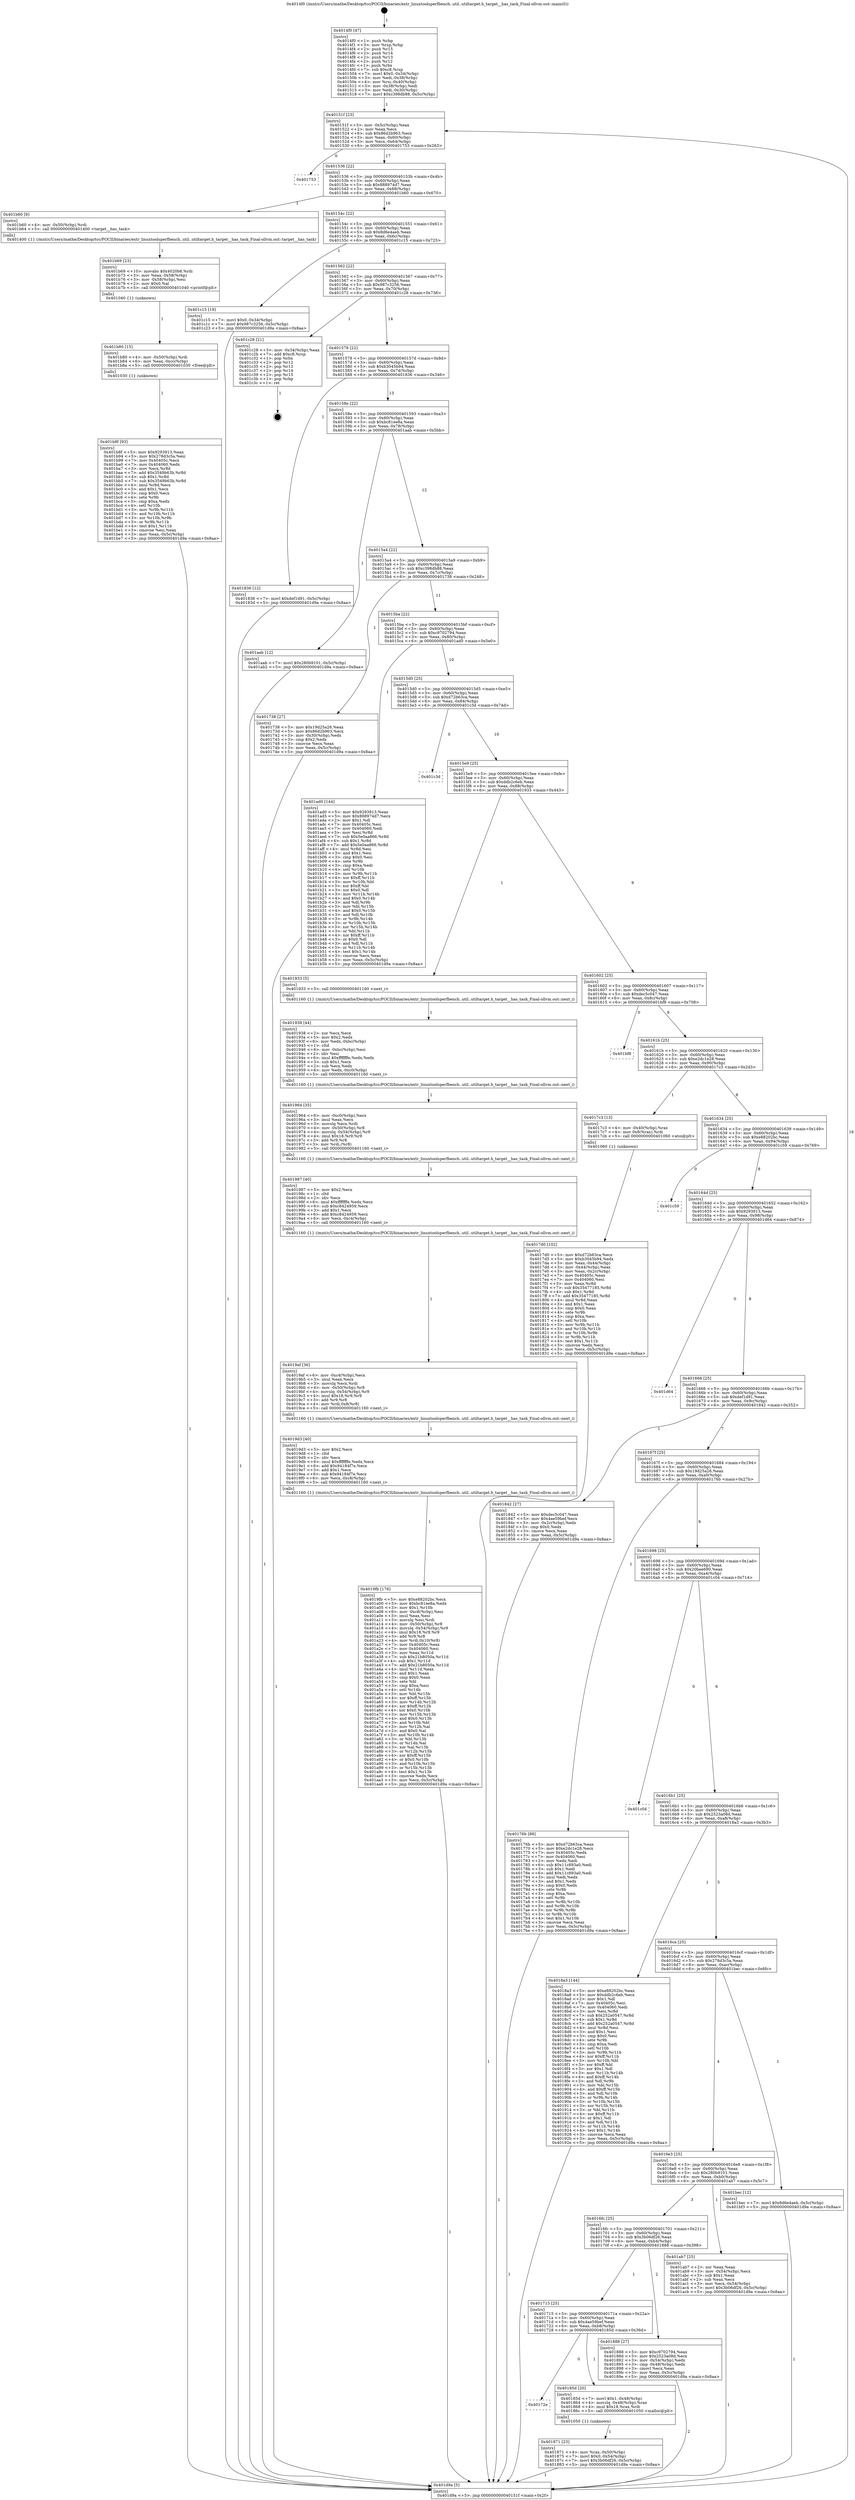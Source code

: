 digraph "0x4014f0" {
  label = "0x4014f0 (/mnt/c/Users/mathe/Desktop/tcc/POCII/binaries/extr_linuxtoolsperfbench..util..utiltarget.h_target__has_task_Final-ollvm.out::main(0))"
  labelloc = "t"
  node[shape=record]

  Entry [label="",width=0.3,height=0.3,shape=circle,fillcolor=black,style=filled]
  "0x40151f" [label="{
     0x40151f [23]\l
     | [instrs]\l
     &nbsp;&nbsp;0x40151f \<+3\>: mov -0x5c(%rbp),%eax\l
     &nbsp;&nbsp;0x401522 \<+2\>: mov %eax,%ecx\l
     &nbsp;&nbsp;0x401524 \<+6\>: sub $0x86d2b963,%ecx\l
     &nbsp;&nbsp;0x40152a \<+3\>: mov %eax,-0x60(%rbp)\l
     &nbsp;&nbsp;0x40152d \<+3\>: mov %ecx,-0x64(%rbp)\l
     &nbsp;&nbsp;0x401530 \<+6\>: je 0000000000401753 \<main+0x263\>\l
  }"]
  "0x401753" [label="{
     0x401753\l
  }", style=dashed]
  "0x401536" [label="{
     0x401536 [22]\l
     | [instrs]\l
     &nbsp;&nbsp;0x401536 \<+5\>: jmp 000000000040153b \<main+0x4b\>\l
     &nbsp;&nbsp;0x40153b \<+3\>: mov -0x60(%rbp),%eax\l
     &nbsp;&nbsp;0x40153e \<+5\>: sub $0x888974d7,%eax\l
     &nbsp;&nbsp;0x401543 \<+3\>: mov %eax,-0x68(%rbp)\l
     &nbsp;&nbsp;0x401546 \<+6\>: je 0000000000401b60 \<main+0x670\>\l
  }"]
  Exit [label="",width=0.3,height=0.3,shape=circle,fillcolor=black,style=filled,peripheries=2]
  "0x401b60" [label="{
     0x401b60 [9]\l
     | [instrs]\l
     &nbsp;&nbsp;0x401b60 \<+4\>: mov -0x50(%rbp),%rdi\l
     &nbsp;&nbsp;0x401b64 \<+5\>: call 0000000000401400 \<target__has_task\>\l
     | [calls]\l
     &nbsp;&nbsp;0x401400 \{1\} (/mnt/c/Users/mathe/Desktop/tcc/POCII/binaries/extr_linuxtoolsperfbench..util..utiltarget.h_target__has_task_Final-ollvm.out::target__has_task)\l
  }"]
  "0x40154c" [label="{
     0x40154c [22]\l
     | [instrs]\l
     &nbsp;&nbsp;0x40154c \<+5\>: jmp 0000000000401551 \<main+0x61\>\l
     &nbsp;&nbsp;0x401551 \<+3\>: mov -0x60(%rbp),%eax\l
     &nbsp;&nbsp;0x401554 \<+5\>: sub $0x8d6e4aeb,%eax\l
     &nbsp;&nbsp;0x401559 \<+3\>: mov %eax,-0x6c(%rbp)\l
     &nbsp;&nbsp;0x40155c \<+6\>: je 0000000000401c15 \<main+0x725\>\l
  }"]
  "0x401b8f" [label="{
     0x401b8f [93]\l
     | [instrs]\l
     &nbsp;&nbsp;0x401b8f \<+5\>: mov $0x9293913,%eax\l
     &nbsp;&nbsp;0x401b94 \<+5\>: mov $0x278d3c5a,%esi\l
     &nbsp;&nbsp;0x401b99 \<+7\>: mov 0x40405c,%ecx\l
     &nbsp;&nbsp;0x401ba0 \<+7\>: mov 0x404060,%edx\l
     &nbsp;&nbsp;0x401ba7 \<+3\>: mov %ecx,%r8d\l
     &nbsp;&nbsp;0x401baa \<+7\>: add $0x3549b63b,%r8d\l
     &nbsp;&nbsp;0x401bb1 \<+4\>: sub $0x1,%r8d\l
     &nbsp;&nbsp;0x401bb5 \<+7\>: sub $0x3549b63b,%r8d\l
     &nbsp;&nbsp;0x401bbc \<+4\>: imul %r8d,%ecx\l
     &nbsp;&nbsp;0x401bc0 \<+3\>: and $0x1,%ecx\l
     &nbsp;&nbsp;0x401bc3 \<+3\>: cmp $0x0,%ecx\l
     &nbsp;&nbsp;0x401bc6 \<+4\>: sete %r9b\l
     &nbsp;&nbsp;0x401bca \<+3\>: cmp $0xa,%edx\l
     &nbsp;&nbsp;0x401bcd \<+4\>: setl %r10b\l
     &nbsp;&nbsp;0x401bd1 \<+3\>: mov %r9b,%r11b\l
     &nbsp;&nbsp;0x401bd4 \<+3\>: and %r10b,%r11b\l
     &nbsp;&nbsp;0x401bd7 \<+3\>: xor %r10b,%r9b\l
     &nbsp;&nbsp;0x401bda \<+3\>: or %r9b,%r11b\l
     &nbsp;&nbsp;0x401bdd \<+4\>: test $0x1,%r11b\l
     &nbsp;&nbsp;0x401be1 \<+3\>: cmovne %esi,%eax\l
     &nbsp;&nbsp;0x401be4 \<+3\>: mov %eax,-0x5c(%rbp)\l
     &nbsp;&nbsp;0x401be7 \<+5\>: jmp 0000000000401d9a \<main+0x8aa\>\l
  }"]
  "0x401c15" [label="{
     0x401c15 [19]\l
     | [instrs]\l
     &nbsp;&nbsp;0x401c15 \<+7\>: movl $0x0,-0x34(%rbp)\l
     &nbsp;&nbsp;0x401c1c \<+7\>: movl $0x987c3256,-0x5c(%rbp)\l
     &nbsp;&nbsp;0x401c23 \<+5\>: jmp 0000000000401d9a \<main+0x8aa\>\l
  }"]
  "0x401562" [label="{
     0x401562 [22]\l
     | [instrs]\l
     &nbsp;&nbsp;0x401562 \<+5\>: jmp 0000000000401567 \<main+0x77\>\l
     &nbsp;&nbsp;0x401567 \<+3\>: mov -0x60(%rbp),%eax\l
     &nbsp;&nbsp;0x40156a \<+5\>: sub $0x987c3256,%eax\l
     &nbsp;&nbsp;0x40156f \<+3\>: mov %eax,-0x70(%rbp)\l
     &nbsp;&nbsp;0x401572 \<+6\>: je 0000000000401c28 \<main+0x738\>\l
  }"]
  "0x401b80" [label="{
     0x401b80 [15]\l
     | [instrs]\l
     &nbsp;&nbsp;0x401b80 \<+4\>: mov -0x50(%rbp),%rdi\l
     &nbsp;&nbsp;0x401b84 \<+6\>: mov %eax,-0xcc(%rbp)\l
     &nbsp;&nbsp;0x401b8a \<+5\>: call 0000000000401030 \<free@plt\>\l
     | [calls]\l
     &nbsp;&nbsp;0x401030 \{1\} (unknown)\l
  }"]
  "0x401c28" [label="{
     0x401c28 [21]\l
     | [instrs]\l
     &nbsp;&nbsp;0x401c28 \<+3\>: mov -0x34(%rbp),%eax\l
     &nbsp;&nbsp;0x401c2b \<+7\>: add $0xc8,%rsp\l
     &nbsp;&nbsp;0x401c32 \<+1\>: pop %rbx\l
     &nbsp;&nbsp;0x401c33 \<+2\>: pop %r12\l
     &nbsp;&nbsp;0x401c35 \<+2\>: pop %r13\l
     &nbsp;&nbsp;0x401c37 \<+2\>: pop %r14\l
     &nbsp;&nbsp;0x401c39 \<+2\>: pop %r15\l
     &nbsp;&nbsp;0x401c3b \<+1\>: pop %rbp\l
     &nbsp;&nbsp;0x401c3c \<+1\>: ret\l
  }"]
  "0x401578" [label="{
     0x401578 [22]\l
     | [instrs]\l
     &nbsp;&nbsp;0x401578 \<+5\>: jmp 000000000040157d \<main+0x8d\>\l
     &nbsp;&nbsp;0x40157d \<+3\>: mov -0x60(%rbp),%eax\l
     &nbsp;&nbsp;0x401580 \<+5\>: sub $0xb3045b94,%eax\l
     &nbsp;&nbsp;0x401585 \<+3\>: mov %eax,-0x74(%rbp)\l
     &nbsp;&nbsp;0x401588 \<+6\>: je 0000000000401836 \<main+0x346\>\l
  }"]
  "0x401b69" [label="{
     0x401b69 [23]\l
     | [instrs]\l
     &nbsp;&nbsp;0x401b69 \<+10\>: movabs $0x4020b6,%rdi\l
     &nbsp;&nbsp;0x401b73 \<+3\>: mov %eax,-0x58(%rbp)\l
     &nbsp;&nbsp;0x401b76 \<+3\>: mov -0x58(%rbp),%esi\l
     &nbsp;&nbsp;0x401b79 \<+2\>: mov $0x0,%al\l
     &nbsp;&nbsp;0x401b7b \<+5\>: call 0000000000401040 \<printf@plt\>\l
     | [calls]\l
     &nbsp;&nbsp;0x401040 \{1\} (unknown)\l
  }"]
  "0x401836" [label="{
     0x401836 [12]\l
     | [instrs]\l
     &nbsp;&nbsp;0x401836 \<+7\>: movl $0xdef1d91,-0x5c(%rbp)\l
     &nbsp;&nbsp;0x40183d \<+5\>: jmp 0000000000401d9a \<main+0x8aa\>\l
  }"]
  "0x40158e" [label="{
     0x40158e [22]\l
     | [instrs]\l
     &nbsp;&nbsp;0x40158e \<+5\>: jmp 0000000000401593 \<main+0xa3\>\l
     &nbsp;&nbsp;0x401593 \<+3\>: mov -0x60(%rbp),%eax\l
     &nbsp;&nbsp;0x401596 \<+5\>: sub $0xbc81ee8a,%eax\l
     &nbsp;&nbsp;0x40159b \<+3\>: mov %eax,-0x78(%rbp)\l
     &nbsp;&nbsp;0x40159e \<+6\>: je 0000000000401aab \<main+0x5bb\>\l
  }"]
  "0x4019fb" [label="{
     0x4019fb [176]\l
     | [instrs]\l
     &nbsp;&nbsp;0x4019fb \<+5\>: mov $0xe88202bc,%ecx\l
     &nbsp;&nbsp;0x401a00 \<+5\>: mov $0xbc81ee8a,%edx\l
     &nbsp;&nbsp;0x401a05 \<+3\>: mov $0x1,%r10b\l
     &nbsp;&nbsp;0x401a08 \<+6\>: mov -0xc8(%rbp),%esi\l
     &nbsp;&nbsp;0x401a0e \<+3\>: imul %eax,%esi\l
     &nbsp;&nbsp;0x401a11 \<+3\>: movslq %esi,%rdi\l
     &nbsp;&nbsp;0x401a14 \<+4\>: mov -0x50(%rbp),%r8\l
     &nbsp;&nbsp;0x401a18 \<+4\>: movslq -0x54(%rbp),%r9\l
     &nbsp;&nbsp;0x401a1c \<+4\>: imul $0x18,%r9,%r9\l
     &nbsp;&nbsp;0x401a20 \<+3\>: add %r9,%r8\l
     &nbsp;&nbsp;0x401a23 \<+4\>: mov %rdi,0x10(%r8)\l
     &nbsp;&nbsp;0x401a27 \<+7\>: mov 0x40405c,%eax\l
     &nbsp;&nbsp;0x401a2e \<+7\>: mov 0x404060,%esi\l
     &nbsp;&nbsp;0x401a35 \<+3\>: mov %eax,%r11d\l
     &nbsp;&nbsp;0x401a38 \<+7\>: sub $0x21b8050a,%r11d\l
     &nbsp;&nbsp;0x401a3f \<+4\>: sub $0x1,%r11d\l
     &nbsp;&nbsp;0x401a43 \<+7\>: add $0x21b8050a,%r11d\l
     &nbsp;&nbsp;0x401a4a \<+4\>: imul %r11d,%eax\l
     &nbsp;&nbsp;0x401a4e \<+3\>: and $0x1,%eax\l
     &nbsp;&nbsp;0x401a51 \<+3\>: cmp $0x0,%eax\l
     &nbsp;&nbsp;0x401a54 \<+3\>: sete %bl\l
     &nbsp;&nbsp;0x401a57 \<+3\>: cmp $0xa,%esi\l
     &nbsp;&nbsp;0x401a5a \<+4\>: setl %r14b\l
     &nbsp;&nbsp;0x401a5e \<+3\>: mov %bl,%r15b\l
     &nbsp;&nbsp;0x401a61 \<+4\>: xor $0xff,%r15b\l
     &nbsp;&nbsp;0x401a65 \<+3\>: mov %r14b,%r12b\l
     &nbsp;&nbsp;0x401a68 \<+4\>: xor $0xff,%r12b\l
     &nbsp;&nbsp;0x401a6c \<+4\>: xor $0x0,%r10b\l
     &nbsp;&nbsp;0x401a70 \<+3\>: mov %r15b,%r13b\l
     &nbsp;&nbsp;0x401a73 \<+4\>: and $0x0,%r13b\l
     &nbsp;&nbsp;0x401a77 \<+3\>: and %r10b,%bl\l
     &nbsp;&nbsp;0x401a7a \<+3\>: mov %r12b,%al\l
     &nbsp;&nbsp;0x401a7d \<+2\>: and $0x0,%al\l
     &nbsp;&nbsp;0x401a7f \<+3\>: and %r10b,%r14b\l
     &nbsp;&nbsp;0x401a82 \<+3\>: or %bl,%r13b\l
     &nbsp;&nbsp;0x401a85 \<+3\>: or %r14b,%al\l
     &nbsp;&nbsp;0x401a88 \<+3\>: xor %al,%r13b\l
     &nbsp;&nbsp;0x401a8b \<+3\>: or %r12b,%r15b\l
     &nbsp;&nbsp;0x401a8e \<+4\>: xor $0xff,%r15b\l
     &nbsp;&nbsp;0x401a92 \<+4\>: or $0x0,%r10b\l
     &nbsp;&nbsp;0x401a96 \<+3\>: and %r10b,%r15b\l
     &nbsp;&nbsp;0x401a99 \<+3\>: or %r15b,%r13b\l
     &nbsp;&nbsp;0x401a9c \<+4\>: test $0x1,%r13b\l
     &nbsp;&nbsp;0x401aa0 \<+3\>: cmovne %edx,%ecx\l
     &nbsp;&nbsp;0x401aa3 \<+3\>: mov %ecx,-0x5c(%rbp)\l
     &nbsp;&nbsp;0x401aa6 \<+5\>: jmp 0000000000401d9a \<main+0x8aa\>\l
  }"]
  "0x401aab" [label="{
     0x401aab [12]\l
     | [instrs]\l
     &nbsp;&nbsp;0x401aab \<+7\>: movl $0x280b9101,-0x5c(%rbp)\l
     &nbsp;&nbsp;0x401ab2 \<+5\>: jmp 0000000000401d9a \<main+0x8aa\>\l
  }"]
  "0x4015a4" [label="{
     0x4015a4 [22]\l
     | [instrs]\l
     &nbsp;&nbsp;0x4015a4 \<+5\>: jmp 00000000004015a9 \<main+0xb9\>\l
     &nbsp;&nbsp;0x4015a9 \<+3\>: mov -0x60(%rbp),%eax\l
     &nbsp;&nbsp;0x4015ac \<+5\>: sub $0xc398db88,%eax\l
     &nbsp;&nbsp;0x4015b1 \<+3\>: mov %eax,-0x7c(%rbp)\l
     &nbsp;&nbsp;0x4015b4 \<+6\>: je 0000000000401738 \<main+0x248\>\l
  }"]
  "0x4019d3" [label="{
     0x4019d3 [40]\l
     | [instrs]\l
     &nbsp;&nbsp;0x4019d3 \<+5\>: mov $0x2,%ecx\l
     &nbsp;&nbsp;0x4019d8 \<+1\>: cltd\l
     &nbsp;&nbsp;0x4019d9 \<+2\>: idiv %ecx\l
     &nbsp;&nbsp;0x4019db \<+6\>: imul $0xfffffffe,%edx,%ecx\l
     &nbsp;&nbsp;0x4019e1 \<+6\>: add $0x94184f7e,%ecx\l
     &nbsp;&nbsp;0x4019e7 \<+3\>: add $0x1,%ecx\l
     &nbsp;&nbsp;0x4019ea \<+6\>: sub $0x94184f7e,%ecx\l
     &nbsp;&nbsp;0x4019f0 \<+6\>: mov %ecx,-0xc8(%rbp)\l
     &nbsp;&nbsp;0x4019f6 \<+5\>: call 0000000000401160 \<next_i\>\l
     | [calls]\l
     &nbsp;&nbsp;0x401160 \{1\} (/mnt/c/Users/mathe/Desktop/tcc/POCII/binaries/extr_linuxtoolsperfbench..util..utiltarget.h_target__has_task_Final-ollvm.out::next_i)\l
  }"]
  "0x401738" [label="{
     0x401738 [27]\l
     | [instrs]\l
     &nbsp;&nbsp;0x401738 \<+5\>: mov $0x19d25a26,%eax\l
     &nbsp;&nbsp;0x40173d \<+5\>: mov $0x86d2b963,%ecx\l
     &nbsp;&nbsp;0x401742 \<+3\>: mov -0x30(%rbp),%edx\l
     &nbsp;&nbsp;0x401745 \<+3\>: cmp $0x2,%edx\l
     &nbsp;&nbsp;0x401748 \<+3\>: cmovne %ecx,%eax\l
     &nbsp;&nbsp;0x40174b \<+3\>: mov %eax,-0x5c(%rbp)\l
     &nbsp;&nbsp;0x40174e \<+5\>: jmp 0000000000401d9a \<main+0x8aa\>\l
  }"]
  "0x4015ba" [label="{
     0x4015ba [22]\l
     | [instrs]\l
     &nbsp;&nbsp;0x4015ba \<+5\>: jmp 00000000004015bf \<main+0xcf\>\l
     &nbsp;&nbsp;0x4015bf \<+3\>: mov -0x60(%rbp),%eax\l
     &nbsp;&nbsp;0x4015c2 \<+5\>: sub $0xc9702794,%eax\l
     &nbsp;&nbsp;0x4015c7 \<+3\>: mov %eax,-0x80(%rbp)\l
     &nbsp;&nbsp;0x4015ca \<+6\>: je 0000000000401ad0 \<main+0x5e0\>\l
  }"]
  "0x401d9a" [label="{
     0x401d9a [5]\l
     | [instrs]\l
     &nbsp;&nbsp;0x401d9a \<+5\>: jmp 000000000040151f \<main+0x2f\>\l
  }"]
  "0x4014f0" [label="{
     0x4014f0 [47]\l
     | [instrs]\l
     &nbsp;&nbsp;0x4014f0 \<+1\>: push %rbp\l
     &nbsp;&nbsp;0x4014f1 \<+3\>: mov %rsp,%rbp\l
     &nbsp;&nbsp;0x4014f4 \<+2\>: push %r15\l
     &nbsp;&nbsp;0x4014f6 \<+2\>: push %r14\l
     &nbsp;&nbsp;0x4014f8 \<+2\>: push %r13\l
     &nbsp;&nbsp;0x4014fa \<+2\>: push %r12\l
     &nbsp;&nbsp;0x4014fc \<+1\>: push %rbx\l
     &nbsp;&nbsp;0x4014fd \<+7\>: sub $0xc8,%rsp\l
     &nbsp;&nbsp;0x401504 \<+7\>: movl $0x0,-0x34(%rbp)\l
     &nbsp;&nbsp;0x40150b \<+3\>: mov %edi,-0x38(%rbp)\l
     &nbsp;&nbsp;0x40150e \<+4\>: mov %rsi,-0x40(%rbp)\l
     &nbsp;&nbsp;0x401512 \<+3\>: mov -0x38(%rbp),%edi\l
     &nbsp;&nbsp;0x401515 \<+3\>: mov %edi,-0x30(%rbp)\l
     &nbsp;&nbsp;0x401518 \<+7\>: movl $0xc398db88,-0x5c(%rbp)\l
  }"]
  "0x4019af" [label="{
     0x4019af [36]\l
     | [instrs]\l
     &nbsp;&nbsp;0x4019af \<+6\>: mov -0xc4(%rbp),%ecx\l
     &nbsp;&nbsp;0x4019b5 \<+3\>: imul %eax,%ecx\l
     &nbsp;&nbsp;0x4019b8 \<+3\>: movslq %ecx,%rdi\l
     &nbsp;&nbsp;0x4019bb \<+4\>: mov -0x50(%rbp),%r8\l
     &nbsp;&nbsp;0x4019bf \<+4\>: movslq -0x54(%rbp),%r9\l
     &nbsp;&nbsp;0x4019c3 \<+4\>: imul $0x18,%r9,%r9\l
     &nbsp;&nbsp;0x4019c7 \<+3\>: add %r9,%r8\l
     &nbsp;&nbsp;0x4019ca \<+4\>: mov %rdi,0x8(%r8)\l
     &nbsp;&nbsp;0x4019ce \<+5\>: call 0000000000401160 \<next_i\>\l
     | [calls]\l
     &nbsp;&nbsp;0x401160 \{1\} (/mnt/c/Users/mathe/Desktop/tcc/POCII/binaries/extr_linuxtoolsperfbench..util..utiltarget.h_target__has_task_Final-ollvm.out::next_i)\l
  }"]
  "0x401ad0" [label="{
     0x401ad0 [144]\l
     | [instrs]\l
     &nbsp;&nbsp;0x401ad0 \<+5\>: mov $0x9293913,%eax\l
     &nbsp;&nbsp;0x401ad5 \<+5\>: mov $0x888974d7,%ecx\l
     &nbsp;&nbsp;0x401ada \<+2\>: mov $0x1,%dl\l
     &nbsp;&nbsp;0x401adc \<+7\>: mov 0x40405c,%esi\l
     &nbsp;&nbsp;0x401ae3 \<+7\>: mov 0x404060,%edi\l
     &nbsp;&nbsp;0x401aea \<+3\>: mov %esi,%r8d\l
     &nbsp;&nbsp;0x401aed \<+7\>: sub $0x5e0aa866,%r8d\l
     &nbsp;&nbsp;0x401af4 \<+4\>: sub $0x1,%r8d\l
     &nbsp;&nbsp;0x401af8 \<+7\>: add $0x5e0aa866,%r8d\l
     &nbsp;&nbsp;0x401aff \<+4\>: imul %r8d,%esi\l
     &nbsp;&nbsp;0x401b03 \<+3\>: and $0x1,%esi\l
     &nbsp;&nbsp;0x401b06 \<+3\>: cmp $0x0,%esi\l
     &nbsp;&nbsp;0x401b09 \<+4\>: sete %r9b\l
     &nbsp;&nbsp;0x401b0d \<+3\>: cmp $0xa,%edi\l
     &nbsp;&nbsp;0x401b10 \<+4\>: setl %r10b\l
     &nbsp;&nbsp;0x401b14 \<+3\>: mov %r9b,%r11b\l
     &nbsp;&nbsp;0x401b17 \<+4\>: xor $0xff,%r11b\l
     &nbsp;&nbsp;0x401b1b \<+3\>: mov %r10b,%bl\l
     &nbsp;&nbsp;0x401b1e \<+3\>: xor $0xff,%bl\l
     &nbsp;&nbsp;0x401b21 \<+3\>: xor $0x0,%dl\l
     &nbsp;&nbsp;0x401b24 \<+3\>: mov %r11b,%r14b\l
     &nbsp;&nbsp;0x401b27 \<+4\>: and $0x0,%r14b\l
     &nbsp;&nbsp;0x401b2b \<+3\>: and %dl,%r9b\l
     &nbsp;&nbsp;0x401b2e \<+3\>: mov %bl,%r15b\l
     &nbsp;&nbsp;0x401b31 \<+4\>: and $0x0,%r15b\l
     &nbsp;&nbsp;0x401b35 \<+3\>: and %dl,%r10b\l
     &nbsp;&nbsp;0x401b38 \<+3\>: or %r9b,%r14b\l
     &nbsp;&nbsp;0x401b3b \<+3\>: or %r10b,%r15b\l
     &nbsp;&nbsp;0x401b3e \<+3\>: xor %r15b,%r14b\l
     &nbsp;&nbsp;0x401b41 \<+3\>: or %bl,%r11b\l
     &nbsp;&nbsp;0x401b44 \<+4\>: xor $0xff,%r11b\l
     &nbsp;&nbsp;0x401b48 \<+3\>: or $0x0,%dl\l
     &nbsp;&nbsp;0x401b4b \<+3\>: and %dl,%r11b\l
     &nbsp;&nbsp;0x401b4e \<+3\>: or %r11b,%r14b\l
     &nbsp;&nbsp;0x401b51 \<+4\>: test $0x1,%r14b\l
     &nbsp;&nbsp;0x401b55 \<+3\>: cmovne %ecx,%eax\l
     &nbsp;&nbsp;0x401b58 \<+3\>: mov %eax,-0x5c(%rbp)\l
     &nbsp;&nbsp;0x401b5b \<+5\>: jmp 0000000000401d9a \<main+0x8aa\>\l
  }"]
  "0x4015d0" [label="{
     0x4015d0 [25]\l
     | [instrs]\l
     &nbsp;&nbsp;0x4015d0 \<+5\>: jmp 00000000004015d5 \<main+0xe5\>\l
     &nbsp;&nbsp;0x4015d5 \<+3\>: mov -0x60(%rbp),%eax\l
     &nbsp;&nbsp;0x4015d8 \<+5\>: sub $0xd72b63ca,%eax\l
     &nbsp;&nbsp;0x4015dd \<+6\>: mov %eax,-0x84(%rbp)\l
     &nbsp;&nbsp;0x4015e3 \<+6\>: je 0000000000401c3d \<main+0x74d\>\l
  }"]
  "0x401987" [label="{
     0x401987 [40]\l
     | [instrs]\l
     &nbsp;&nbsp;0x401987 \<+5\>: mov $0x2,%ecx\l
     &nbsp;&nbsp;0x40198c \<+1\>: cltd\l
     &nbsp;&nbsp;0x40198d \<+2\>: idiv %ecx\l
     &nbsp;&nbsp;0x40198f \<+6\>: imul $0xfffffffe,%edx,%ecx\l
     &nbsp;&nbsp;0x401995 \<+6\>: sub $0xc8424959,%ecx\l
     &nbsp;&nbsp;0x40199b \<+3\>: add $0x1,%ecx\l
     &nbsp;&nbsp;0x40199e \<+6\>: add $0xc8424959,%ecx\l
     &nbsp;&nbsp;0x4019a4 \<+6\>: mov %ecx,-0xc4(%rbp)\l
     &nbsp;&nbsp;0x4019aa \<+5\>: call 0000000000401160 \<next_i\>\l
     | [calls]\l
     &nbsp;&nbsp;0x401160 \{1\} (/mnt/c/Users/mathe/Desktop/tcc/POCII/binaries/extr_linuxtoolsperfbench..util..utiltarget.h_target__has_task_Final-ollvm.out::next_i)\l
  }"]
  "0x401c3d" [label="{
     0x401c3d\l
  }", style=dashed]
  "0x4015e9" [label="{
     0x4015e9 [25]\l
     | [instrs]\l
     &nbsp;&nbsp;0x4015e9 \<+5\>: jmp 00000000004015ee \<main+0xfe\>\l
     &nbsp;&nbsp;0x4015ee \<+3\>: mov -0x60(%rbp),%eax\l
     &nbsp;&nbsp;0x4015f1 \<+5\>: sub $0xddb2c6eb,%eax\l
     &nbsp;&nbsp;0x4015f6 \<+6\>: mov %eax,-0x88(%rbp)\l
     &nbsp;&nbsp;0x4015fc \<+6\>: je 0000000000401933 \<main+0x443\>\l
  }"]
  "0x401964" [label="{
     0x401964 [35]\l
     | [instrs]\l
     &nbsp;&nbsp;0x401964 \<+6\>: mov -0xc0(%rbp),%ecx\l
     &nbsp;&nbsp;0x40196a \<+3\>: imul %eax,%ecx\l
     &nbsp;&nbsp;0x40196d \<+3\>: movslq %ecx,%rdi\l
     &nbsp;&nbsp;0x401970 \<+4\>: mov -0x50(%rbp),%r8\l
     &nbsp;&nbsp;0x401974 \<+4\>: movslq -0x54(%rbp),%r9\l
     &nbsp;&nbsp;0x401978 \<+4\>: imul $0x18,%r9,%r9\l
     &nbsp;&nbsp;0x40197c \<+3\>: add %r9,%r8\l
     &nbsp;&nbsp;0x40197f \<+3\>: mov %rdi,(%r8)\l
     &nbsp;&nbsp;0x401982 \<+5\>: call 0000000000401160 \<next_i\>\l
     | [calls]\l
     &nbsp;&nbsp;0x401160 \{1\} (/mnt/c/Users/mathe/Desktop/tcc/POCII/binaries/extr_linuxtoolsperfbench..util..utiltarget.h_target__has_task_Final-ollvm.out::next_i)\l
  }"]
  "0x401933" [label="{
     0x401933 [5]\l
     | [instrs]\l
     &nbsp;&nbsp;0x401933 \<+5\>: call 0000000000401160 \<next_i\>\l
     | [calls]\l
     &nbsp;&nbsp;0x401160 \{1\} (/mnt/c/Users/mathe/Desktop/tcc/POCII/binaries/extr_linuxtoolsperfbench..util..utiltarget.h_target__has_task_Final-ollvm.out::next_i)\l
  }"]
  "0x401602" [label="{
     0x401602 [25]\l
     | [instrs]\l
     &nbsp;&nbsp;0x401602 \<+5\>: jmp 0000000000401607 \<main+0x117\>\l
     &nbsp;&nbsp;0x401607 \<+3\>: mov -0x60(%rbp),%eax\l
     &nbsp;&nbsp;0x40160a \<+5\>: sub $0xdec5c047,%eax\l
     &nbsp;&nbsp;0x40160f \<+6\>: mov %eax,-0x8c(%rbp)\l
     &nbsp;&nbsp;0x401615 \<+6\>: je 0000000000401bf8 \<main+0x708\>\l
  }"]
  "0x401938" [label="{
     0x401938 [44]\l
     | [instrs]\l
     &nbsp;&nbsp;0x401938 \<+2\>: xor %ecx,%ecx\l
     &nbsp;&nbsp;0x40193a \<+5\>: mov $0x2,%edx\l
     &nbsp;&nbsp;0x40193f \<+6\>: mov %edx,-0xbc(%rbp)\l
     &nbsp;&nbsp;0x401945 \<+1\>: cltd\l
     &nbsp;&nbsp;0x401946 \<+6\>: mov -0xbc(%rbp),%esi\l
     &nbsp;&nbsp;0x40194c \<+2\>: idiv %esi\l
     &nbsp;&nbsp;0x40194e \<+6\>: imul $0xfffffffe,%edx,%edx\l
     &nbsp;&nbsp;0x401954 \<+3\>: sub $0x1,%ecx\l
     &nbsp;&nbsp;0x401957 \<+2\>: sub %ecx,%edx\l
     &nbsp;&nbsp;0x401959 \<+6\>: mov %edx,-0xc0(%rbp)\l
     &nbsp;&nbsp;0x40195f \<+5\>: call 0000000000401160 \<next_i\>\l
     | [calls]\l
     &nbsp;&nbsp;0x401160 \{1\} (/mnt/c/Users/mathe/Desktop/tcc/POCII/binaries/extr_linuxtoolsperfbench..util..utiltarget.h_target__has_task_Final-ollvm.out::next_i)\l
  }"]
  "0x401bf8" [label="{
     0x401bf8\l
  }", style=dashed]
  "0x40161b" [label="{
     0x40161b [25]\l
     | [instrs]\l
     &nbsp;&nbsp;0x40161b \<+5\>: jmp 0000000000401620 \<main+0x130\>\l
     &nbsp;&nbsp;0x401620 \<+3\>: mov -0x60(%rbp),%eax\l
     &nbsp;&nbsp;0x401623 \<+5\>: sub $0xe2dc1e28,%eax\l
     &nbsp;&nbsp;0x401628 \<+6\>: mov %eax,-0x90(%rbp)\l
     &nbsp;&nbsp;0x40162e \<+6\>: je 00000000004017c3 \<main+0x2d3\>\l
  }"]
  "0x401871" [label="{
     0x401871 [23]\l
     | [instrs]\l
     &nbsp;&nbsp;0x401871 \<+4\>: mov %rax,-0x50(%rbp)\l
     &nbsp;&nbsp;0x401875 \<+7\>: movl $0x0,-0x54(%rbp)\l
     &nbsp;&nbsp;0x40187c \<+7\>: movl $0x3b06df26,-0x5c(%rbp)\l
     &nbsp;&nbsp;0x401883 \<+5\>: jmp 0000000000401d9a \<main+0x8aa\>\l
  }"]
  "0x4017c3" [label="{
     0x4017c3 [13]\l
     | [instrs]\l
     &nbsp;&nbsp;0x4017c3 \<+4\>: mov -0x40(%rbp),%rax\l
     &nbsp;&nbsp;0x4017c7 \<+4\>: mov 0x8(%rax),%rdi\l
     &nbsp;&nbsp;0x4017cb \<+5\>: call 0000000000401060 \<atoi@plt\>\l
     | [calls]\l
     &nbsp;&nbsp;0x401060 \{1\} (unknown)\l
  }"]
  "0x401634" [label="{
     0x401634 [25]\l
     | [instrs]\l
     &nbsp;&nbsp;0x401634 \<+5\>: jmp 0000000000401639 \<main+0x149\>\l
     &nbsp;&nbsp;0x401639 \<+3\>: mov -0x60(%rbp),%eax\l
     &nbsp;&nbsp;0x40163c \<+5\>: sub $0xe88202bc,%eax\l
     &nbsp;&nbsp;0x401641 \<+6\>: mov %eax,-0x94(%rbp)\l
     &nbsp;&nbsp;0x401647 \<+6\>: je 0000000000401c59 \<main+0x769\>\l
  }"]
  "0x40172e" [label="{
     0x40172e\l
  }", style=dashed]
  "0x401c59" [label="{
     0x401c59\l
  }", style=dashed]
  "0x40164d" [label="{
     0x40164d [25]\l
     | [instrs]\l
     &nbsp;&nbsp;0x40164d \<+5\>: jmp 0000000000401652 \<main+0x162\>\l
     &nbsp;&nbsp;0x401652 \<+3\>: mov -0x60(%rbp),%eax\l
     &nbsp;&nbsp;0x401655 \<+5\>: sub $0x9293913,%eax\l
     &nbsp;&nbsp;0x40165a \<+6\>: mov %eax,-0x98(%rbp)\l
     &nbsp;&nbsp;0x401660 \<+6\>: je 0000000000401d64 \<main+0x874\>\l
  }"]
  "0x40185d" [label="{
     0x40185d [20]\l
     | [instrs]\l
     &nbsp;&nbsp;0x40185d \<+7\>: movl $0x1,-0x48(%rbp)\l
     &nbsp;&nbsp;0x401864 \<+4\>: movslq -0x48(%rbp),%rax\l
     &nbsp;&nbsp;0x401868 \<+4\>: imul $0x18,%rax,%rdi\l
     &nbsp;&nbsp;0x40186c \<+5\>: call 0000000000401050 \<malloc@plt\>\l
     | [calls]\l
     &nbsp;&nbsp;0x401050 \{1\} (unknown)\l
  }"]
  "0x401d64" [label="{
     0x401d64\l
  }", style=dashed]
  "0x401666" [label="{
     0x401666 [25]\l
     | [instrs]\l
     &nbsp;&nbsp;0x401666 \<+5\>: jmp 000000000040166b \<main+0x17b\>\l
     &nbsp;&nbsp;0x40166b \<+3\>: mov -0x60(%rbp),%eax\l
     &nbsp;&nbsp;0x40166e \<+5\>: sub $0xdef1d91,%eax\l
     &nbsp;&nbsp;0x401673 \<+6\>: mov %eax,-0x9c(%rbp)\l
     &nbsp;&nbsp;0x401679 \<+6\>: je 0000000000401842 \<main+0x352\>\l
  }"]
  "0x401715" [label="{
     0x401715 [25]\l
     | [instrs]\l
     &nbsp;&nbsp;0x401715 \<+5\>: jmp 000000000040171a \<main+0x22a\>\l
     &nbsp;&nbsp;0x40171a \<+3\>: mov -0x60(%rbp),%eax\l
     &nbsp;&nbsp;0x40171d \<+5\>: sub $0x4ae59bef,%eax\l
     &nbsp;&nbsp;0x401722 \<+6\>: mov %eax,-0xb8(%rbp)\l
     &nbsp;&nbsp;0x401728 \<+6\>: je 000000000040185d \<main+0x36d\>\l
  }"]
  "0x401842" [label="{
     0x401842 [27]\l
     | [instrs]\l
     &nbsp;&nbsp;0x401842 \<+5\>: mov $0xdec5c047,%eax\l
     &nbsp;&nbsp;0x401847 \<+5\>: mov $0x4ae59bef,%ecx\l
     &nbsp;&nbsp;0x40184c \<+3\>: mov -0x2c(%rbp),%edx\l
     &nbsp;&nbsp;0x40184f \<+3\>: cmp $0x0,%edx\l
     &nbsp;&nbsp;0x401852 \<+3\>: cmove %ecx,%eax\l
     &nbsp;&nbsp;0x401855 \<+3\>: mov %eax,-0x5c(%rbp)\l
     &nbsp;&nbsp;0x401858 \<+5\>: jmp 0000000000401d9a \<main+0x8aa\>\l
  }"]
  "0x40167f" [label="{
     0x40167f [25]\l
     | [instrs]\l
     &nbsp;&nbsp;0x40167f \<+5\>: jmp 0000000000401684 \<main+0x194\>\l
     &nbsp;&nbsp;0x401684 \<+3\>: mov -0x60(%rbp),%eax\l
     &nbsp;&nbsp;0x401687 \<+5\>: sub $0x19d25a26,%eax\l
     &nbsp;&nbsp;0x40168c \<+6\>: mov %eax,-0xa0(%rbp)\l
     &nbsp;&nbsp;0x401692 \<+6\>: je 000000000040176b \<main+0x27b\>\l
  }"]
  "0x401888" [label="{
     0x401888 [27]\l
     | [instrs]\l
     &nbsp;&nbsp;0x401888 \<+5\>: mov $0xc9702794,%eax\l
     &nbsp;&nbsp;0x40188d \<+5\>: mov $0x2523a08d,%ecx\l
     &nbsp;&nbsp;0x401892 \<+3\>: mov -0x54(%rbp),%edx\l
     &nbsp;&nbsp;0x401895 \<+3\>: cmp -0x48(%rbp),%edx\l
     &nbsp;&nbsp;0x401898 \<+3\>: cmovl %ecx,%eax\l
     &nbsp;&nbsp;0x40189b \<+3\>: mov %eax,-0x5c(%rbp)\l
     &nbsp;&nbsp;0x40189e \<+5\>: jmp 0000000000401d9a \<main+0x8aa\>\l
  }"]
  "0x40176b" [label="{
     0x40176b [88]\l
     | [instrs]\l
     &nbsp;&nbsp;0x40176b \<+5\>: mov $0xd72b63ca,%eax\l
     &nbsp;&nbsp;0x401770 \<+5\>: mov $0xe2dc1e28,%ecx\l
     &nbsp;&nbsp;0x401775 \<+7\>: mov 0x40405c,%edx\l
     &nbsp;&nbsp;0x40177c \<+7\>: mov 0x404060,%esi\l
     &nbsp;&nbsp;0x401783 \<+2\>: mov %edx,%edi\l
     &nbsp;&nbsp;0x401785 \<+6\>: sub $0x11c893a0,%edi\l
     &nbsp;&nbsp;0x40178b \<+3\>: sub $0x1,%edi\l
     &nbsp;&nbsp;0x40178e \<+6\>: add $0x11c893a0,%edi\l
     &nbsp;&nbsp;0x401794 \<+3\>: imul %edi,%edx\l
     &nbsp;&nbsp;0x401797 \<+3\>: and $0x1,%edx\l
     &nbsp;&nbsp;0x40179a \<+3\>: cmp $0x0,%edx\l
     &nbsp;&nbsp;0x40179d \<+4\>: sete %r8b\l
     &nbsp;&nbsp;0x4017a1 \<+3\>: cmp $0xa,%esi\l
     &nbsp;&nbsp;0x4017a4 \<+4\>: setl %r9b\l
     &nbsp;&nbsp;0x4017a8 \<+3\>: mov %r8b,%r10b\l
     &nbsp;&nbsp;0x4017ab \<+3\>: and %r9b,%r10b\l
     &nbsp;&nbsp;0x4017ae \<+3\>: xor %r9b,%r8b\l
     &nbsp;&nbsp;0x4017b1 \<+3\>: or %r8b,%r10b\l
     &nbsp;&nbsp;0x4017b4 \<+4\>: test $0x1,%r10b\l
     &nbsp;&nbsp;0x4017b8 \<+3\>: cmovne %ecx,%eax\l
     &nbsp;&nbsp;0x4017bb \<+3\>: mov %eax,-0x5c(%rbp)\l
     &nbsp;&nbsp;0x4017be \<+5\>: jmp 0000000000401d9a \<main+0x8aa\>\l
  }"]
  "0x401698" [label="{
     0x401698 [25]\l
     | [instrs]\l
     &nbsp;&nbsp;0x401698 \<+5\>: jmp 000000000040169d \<main+0x1ad\>\l
     &nbsp;&nbsp;0x40169d \<+3\>: mov -0x60(%rbp),%eax\l
     &nbsp;&nbsp;0x4016a0 \<+5\>: sub $0x20bee690,%eax\l
     &nbsp;&nbsp;0x4016a5 \<+6\>: mov %eax,-0xa4(%rbp)\l
     &nbsp;&nbsp;0x4016ab \<+6\>: je 0000000000401c04 \<main+0x714\>\l
  }"]
  "0x4017d0" [label="{
     0x4017d0 [102]\l
     | [instrs]\l
     &nbsp;&nbsp;0x4017d0 \<+5\>: mov $0xd72b63ca,%ecx\l
     &nbsp;&nbsp;0x4017d5 \<+5\>: mov $0xb3045b94,%edx\l
     &nbsp;&nbsp;0x4017da \<+3\>: mov %eax,-0x44(%rbp)\l
     &nbsp;&nbsp;0x4017dd \<+3\>: mov -0x44(%rbp),%eax\l
     &nbsp;&nbsp;0x4017e0 \<+3\>: mov %eax,-0x2c(%rbp)\l
     &nbsp;&nbsp;0x4017e3 \<+7\>: mov 0x40405c,%eax\l
     &nbsp;&nbsp;0x4017ea \<+7\>: mov 0x404060,%esi\l
     &nbsp;&nbsp;0x4017f1 \<+3\>: mov %eax,%r8d\l
     &nbsp;&nbsp;0x4017f4 \<+7\>: sub $0x35477185,%r8d\l
     &nbsp;&nbsp;0x4017fb \<+4\>: sub $0x1,%r8d\l
     &nbsp;&nbsp;0x4017ff \<+7\>: add $0x35477185,%r8d\l
     &nbsp;&nbsp;0x401806 \<+4\>: imul %r8d,%eax\l
     &nbsp;&nbsp;0x40180a \<+3\>: and $0x1,%eax\l
     &nbsp;&nbsp;0x40180d \<+3\>: cmp $0x0,%eax\l
     &nbsp;&nbsp;0x401810 \<+4\>: sete %r9b\l
     &nbsp;&nbsp;0x401814 \<+3\>: cmp $0xa,%esi\l
     &nbsp;&nbsp;0x401817 \<+4\>: setl %r10b\l
     &nbsp;&nbsp;0x40181b \<+3\>: mov %r9b,%r11b\l
     &nbsp;&nbsp;0x40181e \<+3\>: and %r10b,%r11b\l
     &nbsp;&nbsp;0x401821 \<+3\>: xor %r10b,%r9b\l
     &nbsp;&nbsp;0x401824 \<+3\>: or %r9b,%r11b\l
     &nbsp;&nbsp;0x401827 \<+4\>: test $0x1,%r11b\l
     &nbsp;&nbsp;0x40182b \<+3\>: cmovne %edx,%ecx\l
     &nbsp;&nbsp;0x40182e \<+3\>: mov %ecx,-0x5c(%rbp)\l
     &nbsp;&nbsp;0x401831 \<+5\>: jmp 0000000000401d9a \<main+0x8aa\>\l
  }"]
  "0x4016fc" [label="{
     0x4016fc [25]\l
     | [instrs]\l
     &nbsp;&nbsp;0x4016fc \<+5\>: jmp 0000000000401701 \<main+0x211\>\l
     &nbsp;&nbsp;0x401701 \<+3\>: mov -0x60(%rbp),%eax\l
     &nbsp;&nbsp;0x401704 \<+5\>: sub $0x3b06df26,%eax\l
     &nbsp;&nbsp;0x401709 \<+6\>: mov %eax,-0xb4(%rbp)\l
     &nbsp;&nbsp;0x40170f \<+6\>: je 0000000000401888 \<main+0x398\>\l
  }"]
  "0x401c04" [label="{
     0x401c04\l
  }", style=dashed]
  "0x4016b1" [label="{
     0x4016b1 [25]\l
     | [instrs]\l
     &nbsp;&nbsp;0x4016b1 \<+5\>: jmp 00000000004016b6 \<main+0x1c6\>\l
     &nbsp;&nbsp;0x4016b6 \<+3\>: mov -0x60(%rbp),%eax\l
     &nbsp;&nbsp;0x4016b9 \<+5\>: sub $0x2523a08d,%eax\l
     &nbsp;&nbsp;0x4016be \<+6\>: mov %eax,-0xa8(%rbp)\l
     &nbsp;&nbsp;0x4016c4 \<+6\>: je 00000000004018a3 \<main+0x3b3\>\l
  }"]
  "0x401ab7" [label="{
     0x401ab7 [25]\l
     | [instrs]\l
     &nbsp;&nbsp;0x401ab7 \<+2\>: xor %eax,%eax\l
     &nbsp;&nbsp;0x401ab9 \<+3\>: mov -0x54(%rbp),%ecx\l
     &nbsp;&nbsp;0x401abc \<+3\>: sub $0x1,%eax\l
     &nbsp;&nbsp;0x401abf \<+2\>: sub %eax,%ecx\l
     &nbsp;&nbsp;0x401ac1 \<+3\>: mov %ecx,-0x54(%rbp)\l
     &nbsp;&nbsp;0x401ac4 \<+7\>: movl $0x3b06df26,-0x5c(%rbp)\l
     &nbsp;&nbsp;0x401acb \<+5\>: jmp 0000000000401d9a \<main+0x8aa\>\l
  }"]
  "0x4018a3" [label="{
     0x4018a3 [144]\l
     | [instrs]\l
     &nbsp;&nbsp;0x4018a3 \<+5\>: mov $0xe88202bc,%eax\l
     &nbsp;&nbsp;0x4018a8 \<+5\>: mov $0xddb2c6eb,%ecx\l
     &nbsp;&nbsp;0x4018ad \<+2\>: mov $0x1,%dl\l
     &nbsp;&nbsp;0x4018af \<+7\>: mov 0x40405c,%esi\l
     &nbsp;&nbsp;0x4018b6 \<+7\>: mov 0x404060,%edi\l
     &nbsp;&nbsp;0x4018bd \<+3\>: mov %esi,%r8d\l
     &nbsp;&nbsp;0x4018c0 \<+7\>: sub $0x252a0547,%r8d\l
     &nbsp;&nbsp;0x4018c7 \<+4\>: sub $0x1,%r8d\l
     &nbsp;&nbsp;0x4018cb \<+7\>: add $0x252a0547,%r8d\l
     &nbsp;&nbsp;0x4018d2 \<+4\>: imul %r8d,%esi\l
     &nbsp;&nbsp;0x4018d6 \<+3\>: and $0x1,%esi\l
     &nbsp;&nbsp;0x4018d9 \<+3\>: cmp $0x0,%esi\l
     &nbsp;&nbsp;0x4018dc \<+4\>: sete %r9b\l
     &nbsp;&nbsp;0x4018e0 \<+3\>: cmp $0xa,%edi\l
     &nbsp;&nbsp;0x4018e3 \<+4\>: setl %r10b\l
     &nbsp;&nbsp;0x4018e7 \<+3\>: mov %r9b,%r11b\l
     &nbsp;&nbsp;0x4018ea \<+4\>: xor $0xff,%r11b\l
     &nbsp;&nbsp;0x4018ee \<+3\>: mov %r10b,%bl\l
     &nbsp;&nbsp;0x4018f1 \<+3\>: xor $0xff,%bl\l
     &nbsp;&nbsp;0x4018f4 \<+3\>: xor $0x1,%dl\l
     &nbsp;&nbsp;0x4018f7 \<+3\>: mov %r11b,%r14b\l
     &nbsp;&nbsp;0x4018fa \<+4\>: and $0xff,%r14b\l
     &nbsp;&nbsp;0x4018fe \<+3\>: and %dl,%r9b\l
     &nbsp;&nbsp;0x401901 \<+3\>: mov %bl,%r15b\l
     &nbsp;&nbsp;0x401904 \<+4\>: and $0xff,%r15b\l
     &nbsp;&nbsp;0x401908 \<+3\>: and %dl,%r10b\l
     &nbsp;&nbsp;0x40190b \<+3\>: or %r9b,%r14b\l
     &nbsp;&nbsp;0x40190e \<+3\>: or %r10b,%r15b\l
     &nbsp;&nbsp;0x401911 \<+3\>: xor %r15b,%r14b\l
     &nbsp;&nbsp;0x401914 \<+3\>: or %bl,%r11b\l
     &nbsp;&nbsp;0x401917 \<+4\>: xor $0xff,%r11b\l
     &nbsp;&nbsp;0x40191b \<+3\>: or $0x1,%dl\l
     &nbsp;&nbsp;0x40191e \<+3\>: and %dl,%r11b\l
     &nbsp;&nbsp;0x401921 \<+3\>: or %r11b,%r14b\l
     &nbsp;&nbsp;0x401924 \<+4\>: test $0x1,%r14b\l
     &nbsp;&nbsp;0x401928 \<+3\>: cmovne %ecx,%eax\l
     &nbsp;&nbsp;0x40192b \<+3\>: mov %eax,-0x5c(%rbp)\l
     &nbsp;&nbsp;0x40192e \<+5\>: jmp 0000000000401d9a \<main+0x8aa\>\l
  }"]
  "0x4016ca" [label="{
     0x4016ca [25]\l
     | [instrs]\l
     &nbsp;&nbsp;0x4016ca \<+5\>: jmp 00000000004016cf \<main+0x1df\>\l
     &nbsp;&nbsp;0x4016cf \<+3\>: mov -0x60(%rbp),%eax\l
     &nbsp;&nbsp;0x4016d2 \<+5\>: sub $0x278d3c5a,%eax\l
     &nbsp;&nbsp;0x4016d7 \<+6\>: mov %eax,-0xac(%rbp)\l
     &nbsp;&nbsp;0x4016dd \<+6\>: je 0000000000401bec \<main+0x6fc\>\l
  }"]
  "0x4016e3" [label="{
     0x4016e3 [25]\l
     | [instrs]\l
     &nbsp;&nbsp;0x4016e3 \<+5\>: jmp 00000000004016e8 \<main+0x1f8\>\l
     &nbsp;&nbsp;0x4016e8 \<+3\>: mov -0x60(%rbp),%eax\l
     &nbsp;&nbsp;0x4016eb \<+5\>: sub $0x280b9101,%eax\l
     &nbsp;&nbsp;0x4016f0 \<+6\>: mov %eax,-0xb0(%rbp)\l
     &nbsp;&nbsp;0x4016f6 \<+6\>: je 0000000000401ab7 \<main+0x5c7\>\l
  }"]
  "0x401bec" [label="{
     0x401bec [12]\l
     | [instrs]\l
     &nbsp;&nbsp;0x401bec \<+7\>: movl $0x8d6e4aeb,-0x5c(%rbp)\l
     &nbsp;&nbsp;0x401bf3 \<+5\>: jmp 0000000000401d9a \<main+0x8aa\>\l
  }"]
  Entry -> "0x4014f0" [label=" 1"]
  "0x40151f" -> "0x401753" [label=" 0"]
  "0x40151f" -> "0x401536" [label=" 17"]
  "0x401c28" -> Exit [label=" 1"]
  "0x401536" -> "0x401b60" [label=" 1"]
  "0x401536" -> "0x40154c" [label=" 16"]
  "0x401c15" -> "0x401d9a" [label=" 1"]
  "0x40154c" -> "0x401c15" [label=" 1"]
  "0x40154c" -> "0x401562" [label=" 15"]
  "0x401bec" -> "0x401d9a" [label=" 1"]
  "0x401562" -> "0x401c28" [label=" 1"]
  "0x401562" -> "0x401578" [label=" 14"]
  "0x401b8f" -> "0x401d9a" [label=" 1"]
  "0x401578" -> "0x401836" [label=" 1"]
  "0x401578" -> "0x40158e" [label=" 13"]
  "0x401b80" -> "0x401b8f" [label=" 1"]
  "0x40158e" -> "0x401aab" [label=" 1"]
  "0x40158e" -> "0x4015a4" [label=" 12"]
  "0x401b69" -> "0x401b80" [label=" 1"]
  "0x4015a4" -> "0x401738" [label=" 1"]
  "0x4015a4" -> "0x4015ba" [label=" 11"]
  "0x401738" -> "0x401d9a" [label=" 1"]
  "0x4014f0" -> "0x40151f" [label=" 1"]
  "0x401d9a" -> "0x40151f" [label=" 16"]
  "0x401b60" -> "0x401b69" [label=" 1"]
  "0x4015ba" -> "0x401ad0" [label=" 1"]
  "0x4015ba" -> "0x4015d0" [label=" 10"]
  "0x401ad0" -> "0x401d9a" [label=" 1"]
  "0x4015d0" -> "0x401c3d" [label=" 0"]
  "0x4015d0" -> "0x4015e9" [label=" 10"]
  "0x401ab7" -> "0x401d9a" [label=" 1"]
  "0x4015e9" -> "0x401933" [label=" 1"]
  "0x4015e9" -> "0x401602" [label=" 9"]
  "0x401aab" -> "0x401d9a" [label=" 1"]
  "0x401602" -> "0x401bf8" [label=" 0"]
  "0x401602" -> "0x40161b" [label=" 9"]
  "0x4019fb" -> "0x401d9a" [label=" 1"]
  "0x40161b" -> "0x4017c3" [label=" 1"]
  "0x40161b" -> "0x401634" [label=" 8"]
  "0x4019d3" -> "0x4019fb" [label=" 1"]
  "0x401634" -> "0x401c59" [label=" 0"]
  "0x401634" -> "0x40164d" [label=" 8"]
  "0x4019af" -> "0x4019d3" [label=" 1"]
  "0x40164d" -> "0x401d64" [label=" 0"]
  "0x40164d" -> "0x401666" [label=" 8"]
  "0x401987" -> "0x4019af" [label=" 1"]
  "0x401666" -> "0x401842" [label=" 1"]
  "0x401666" -> "0x40167f" [label=" 7"]
  "0x401938" -> "0x401964" [label=" 1"]
  "0x40167f" -> "0x40176b" [label=" 1"]
  "0x40167f" -> "0x401698" [label=" 6"]
  "0x40176b" -> "0x401d9a" [label=" 1"]
  "0x4017c3" -> "0x4017d0" [label=" 1"]
  "0x4017d0" -> "0x401d9a" [label=" 1"]
  "0x401836" -> "0x401d9a" [label=" 1"]
  "0x401842" -> "0x401d9a" [label=" 1"]
  "0x401933" -> "0x401938" [label=" 1"]
  "0x401698" -> "0x401c04" [label=" 0"]
  "0x401698" -> "0x4016b1" [label=" 6"]
  "0x401888" -> "0x401d9a" [label=" 2"]
  "0x4016b1" -> "0x4018a3" [label=" 1"]
  "0x4016b1" -> "0x4016ca" [label=" 5"]
  "0x401871" -> "0x401d9a" [label=" 1"]
  "0x4016ca" -> "0x401bec" [label=" 1"]
  "0x4016ca" -> "0x4016e3" [label=" 4"]
  "0x40185d" -> "0x401871" [label=" 1"]
  "0x4016e3" -> "0x401ab7" [label=" 1"]
  "0x4016e3" -> "0x4016fc" [label=" 3"]
  "0x4018a3" -> "0x401d9a" [label=" 1"]
  "0x4016fc" -> "0x401888" [label=" 2"]
  "0x4016fc" -> "0x401715" [label=" 1"]
  "0x401964" -> "0x401987" [label=" 1"]
  "0x401715" -> "0x40185d" [label=" 1"]
  "0x401715" -> "0x40172e" [label=" 0"]
}

